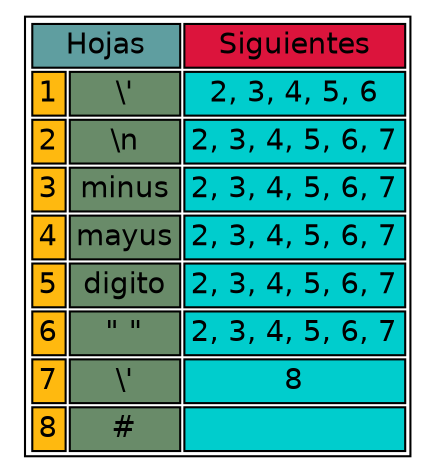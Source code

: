 digraph {
  node [ shape=none fontname=Helvetica ]
 n1 [ label = <
<table>
<tr><td colspan="2" bgcolor="cadetblue">Hojas</td><td colspan="1" bgcolor="crimson">Siguientes</td></tr>
<tr><td bgcolor="darkgoldenrod1">1</td><td bgcolor="darkseagreen4">\'</td><td bgcolor="cyan3">2, 3, 4, 5, 6</td></tr><tr><td bgcolor="darkgoldenrod1">2</td><td bgcolor="darkseagreen4">\n</td><td bgcolor="cyan3">2, 3, 4, 5, 6, 7</td></tr><tr><td bgcolor="darkgoldenrod1">3</td><td bgcolor="darkseagreen4">minus</td><td bgcolor="cyan3">2, 3, 4, 5, 6, 7</td></tr><tr><td bgcolor="darkgoldenrod1">4</td><td bgcolor="darkseagreen4">mayus</td><td bgcolor="cyan3">2, 3, 4, 5, 6, 7</td></tr><tr><td bgcolor="darkgoldenrod1">5</td><td bgcolor="darkseagreen4">digito</td><td bgcolor="cyan3">2, 3, 4, 5, 6, 7</td></tr><tr><td bgcolor="darkgoldenrod1">6</td><td bgcolor="darkseagreen4">" "</td><td bgcolor="cyan3">2, 3, 4, 5, 6, 7</td></tr><tr><td bgcolor="darkgoldenrod1">7</td><td bgcolor="darkseagreen4">\'</td><td bgcolor="cyan3">8</td></tr><tr><td bgcolor="darkgoldenrod1">8</td><td bgcolor="darkseagreen4">#</td><td bgcolor="cyan3"></td></tr> </table>>]
}
